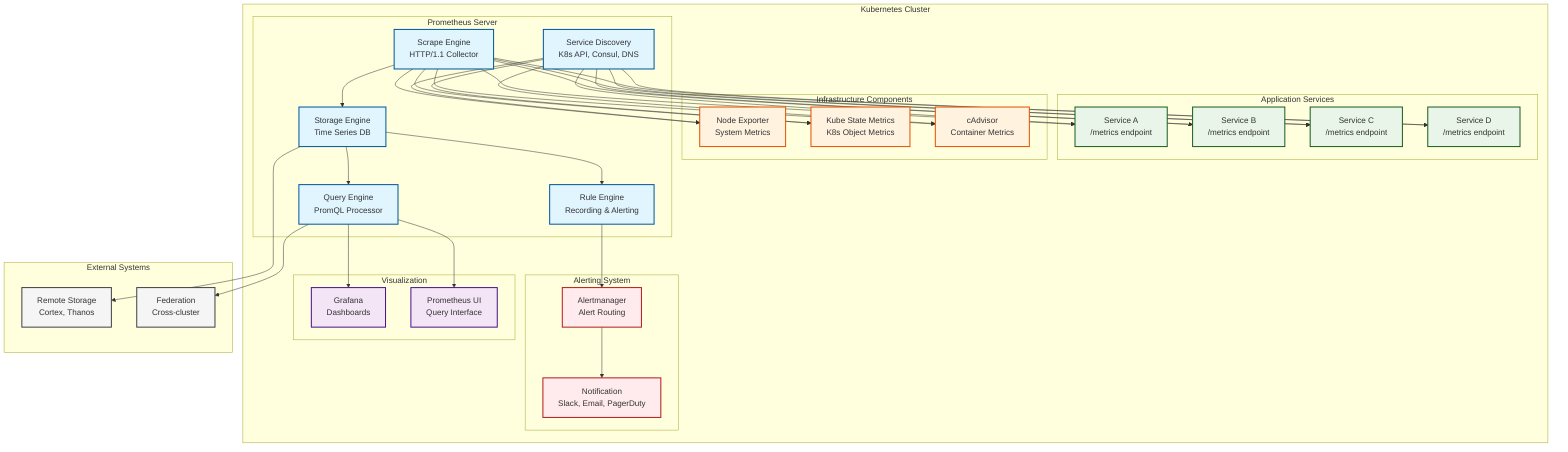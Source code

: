 graph TB
    subgraph "Kubernetes Cluster"
        subgraph "Application Services"
            service_a[Service A<br/>/metrics endpoint]
            service_b[Service B<br/>/metrics endpoint]
            service_c[Service C<br/>/metrics endpoint]
            service_d[Service D<br/>/metrics endpoint]
        end
        
        subgraph "Infrastructure Components"
            node_exporter[Node Exporter<br/>System Metrics]
            kube_state[Kube State Metrics<br/>K8s Object Metrics]
            cadvisor[cAdvisor<br/>Container Metrics]
        end
        
        subgraph "Prometheus Server"
            service_discovery[Service Discovery<br/>K8s API, Consul, DNS]
            scrape_engine[Scrape Engine<br/>HTTP/1.1 Collector]
            storage_engine[Storage Engine<br/>Time Series DB]
            query_engine[Query Engine<br/>PromQL Processor]
            rule_engine[Rule Engine<br/>Recording & Alerting]
        end
        
        subgraph "Alerting System"
            alertmanager[Alertmanager<br/>Alert Routing]
            notification[Notification<br/>Slack, Email, PagerDuty]
        end
        
        subgraph "Visualization"
            grafana[Grafana<br/>Dashboards]
            prometheus_ui[Prometheus UI<br/>Query Interface]
        end
    end
    
    subgraph "External Systems"
        remote_storage[Remote Storage<br/>Cortex, Thanos]
        federation[Federation<br/>Cross-cluster]
    end
    
    %% Service Discovery Flow
    service_discovery --> service_a
    service_discovery --> service_b
    service_discovery --> service_c
    service_discovery --> service_d
    service_discovery --> node_exporter
    service_discovery --> kube_state
    service_discovery --> cadvisor
    
    %% Scraping Flow
    scrape_engine --> service_a
    scrape_engine --> service_b
    scrape_engine --> service_c
    scrape_engine --> service_d
    scrape_engine --> node_exporter
    scrape_engine --> kube_state
    scrape_engine --> cadvisor
    
    %% Internal Prometheus Flow
    scrape_engine --> storage_engine
    storage_engine --> query_engine
    storage_engine --> rule_engine
    
    %% Alerting Flow
    rule_engine --> alertmanager
    alertmanager --> notification
    
    %% Query Flow
    query_engine --> grafana
    query_engine --> prometheus_ui
    
    %% External Integration
    storage_engine --> remote_storage
    query_engine --> federation
    
    %% Styling
    classDef serviceStyle fill:#e8f5e8,stroke:#1b5e20,stroke-width:2px
    classDef infraStyle fill:#fff3e0,stroke:#e65100,stroke-width:2px
    classDef prometheusStyle fill:#e1f5fe,stroke:#01579b,stroke-width:2px
    classDef alertStyle fill:#ffebee,stroke:#b71c1c,stroke-width:2px
    classDef visualStyle fill:#f3e5f5,stroke:#4a148c,stroke-width:2px
    classDef externalStyle fill:#f5f5f5,stroke:#424242,stroke-width:2px
    
    class service_a,service_b,service_c,service_d serviceStyle
    class node_exporter,kube_state,cadvisor infraStyle
    class service_discovery,scrape_engine,storage_engine,query_engine,rule_engine prometheusStyle
    class alertmanager,notification alertStyle
    class grafana,prometheus_ui visualStyle
    class remote_storage,federation externalStyle